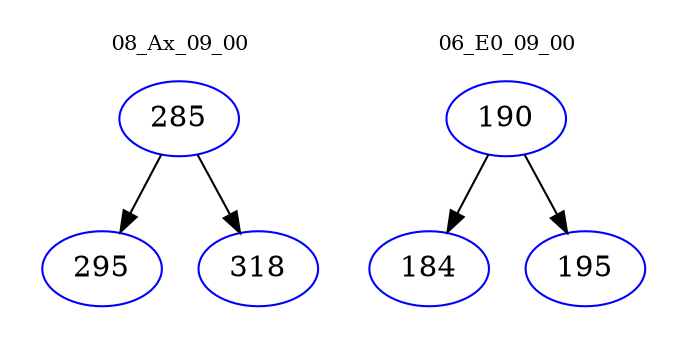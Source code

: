 digraph{
subgraph cluster_0 {
color = white
label = "08_Ax_09_00";
fontsize=10;
T0_285 [label="285", color="blue"]
T0_285 -> T0_295 [color="black"]
T0_295 [label="295", color="blue"]
T0_285 -> T0_318 [color="black"]
T0_318 [label="318", color="blue"]
}
subgraph cluster_1 {
color = white
label = "06_E0_09_00";
fontsize=10;
T1_190 [label="190", color="blue"]
T1_190 -> T1_184 [color="black"]
T1_184 [label="184", color="blue"]
T1_190 -> T1_195 [color="black"]
T1_195 [label="195", color="blue"]
}
}
